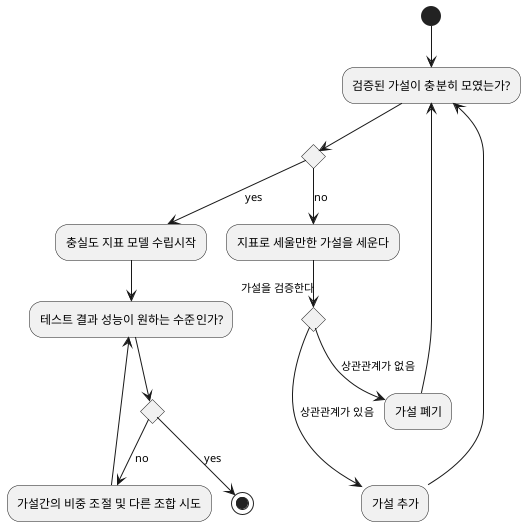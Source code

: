 @startuml
(*) --> "검증된 가설이 충분히 모였는가?"
if "" then
	--> [yes] "충실도 지표 모델 수립시작"
else
	--> [no] "지표로 세울만한 가설을 세운다"
	--> if "가설을 검증한다" then
            --> [상관관계가 있음] "가설 추가"
            ------> "검증된 가설이 충분히 모였는가?"
        else
            --> [상관관계가 없음] "가설 폐기"
            --> "검증된 가설이 충분히 모였는가?"
        endif
endif


"충실도 지표 모델 수립시작" --> "테스트 결과 성능이 원하는 수준인가?"
if "" then
    --> [yes] (*)
else
    --> [no] "가설간의 비중 조절 및 다른 조합 시도"
    --> "테스트 결과 성능이 원하는 수준인가?"
endif

@enduml